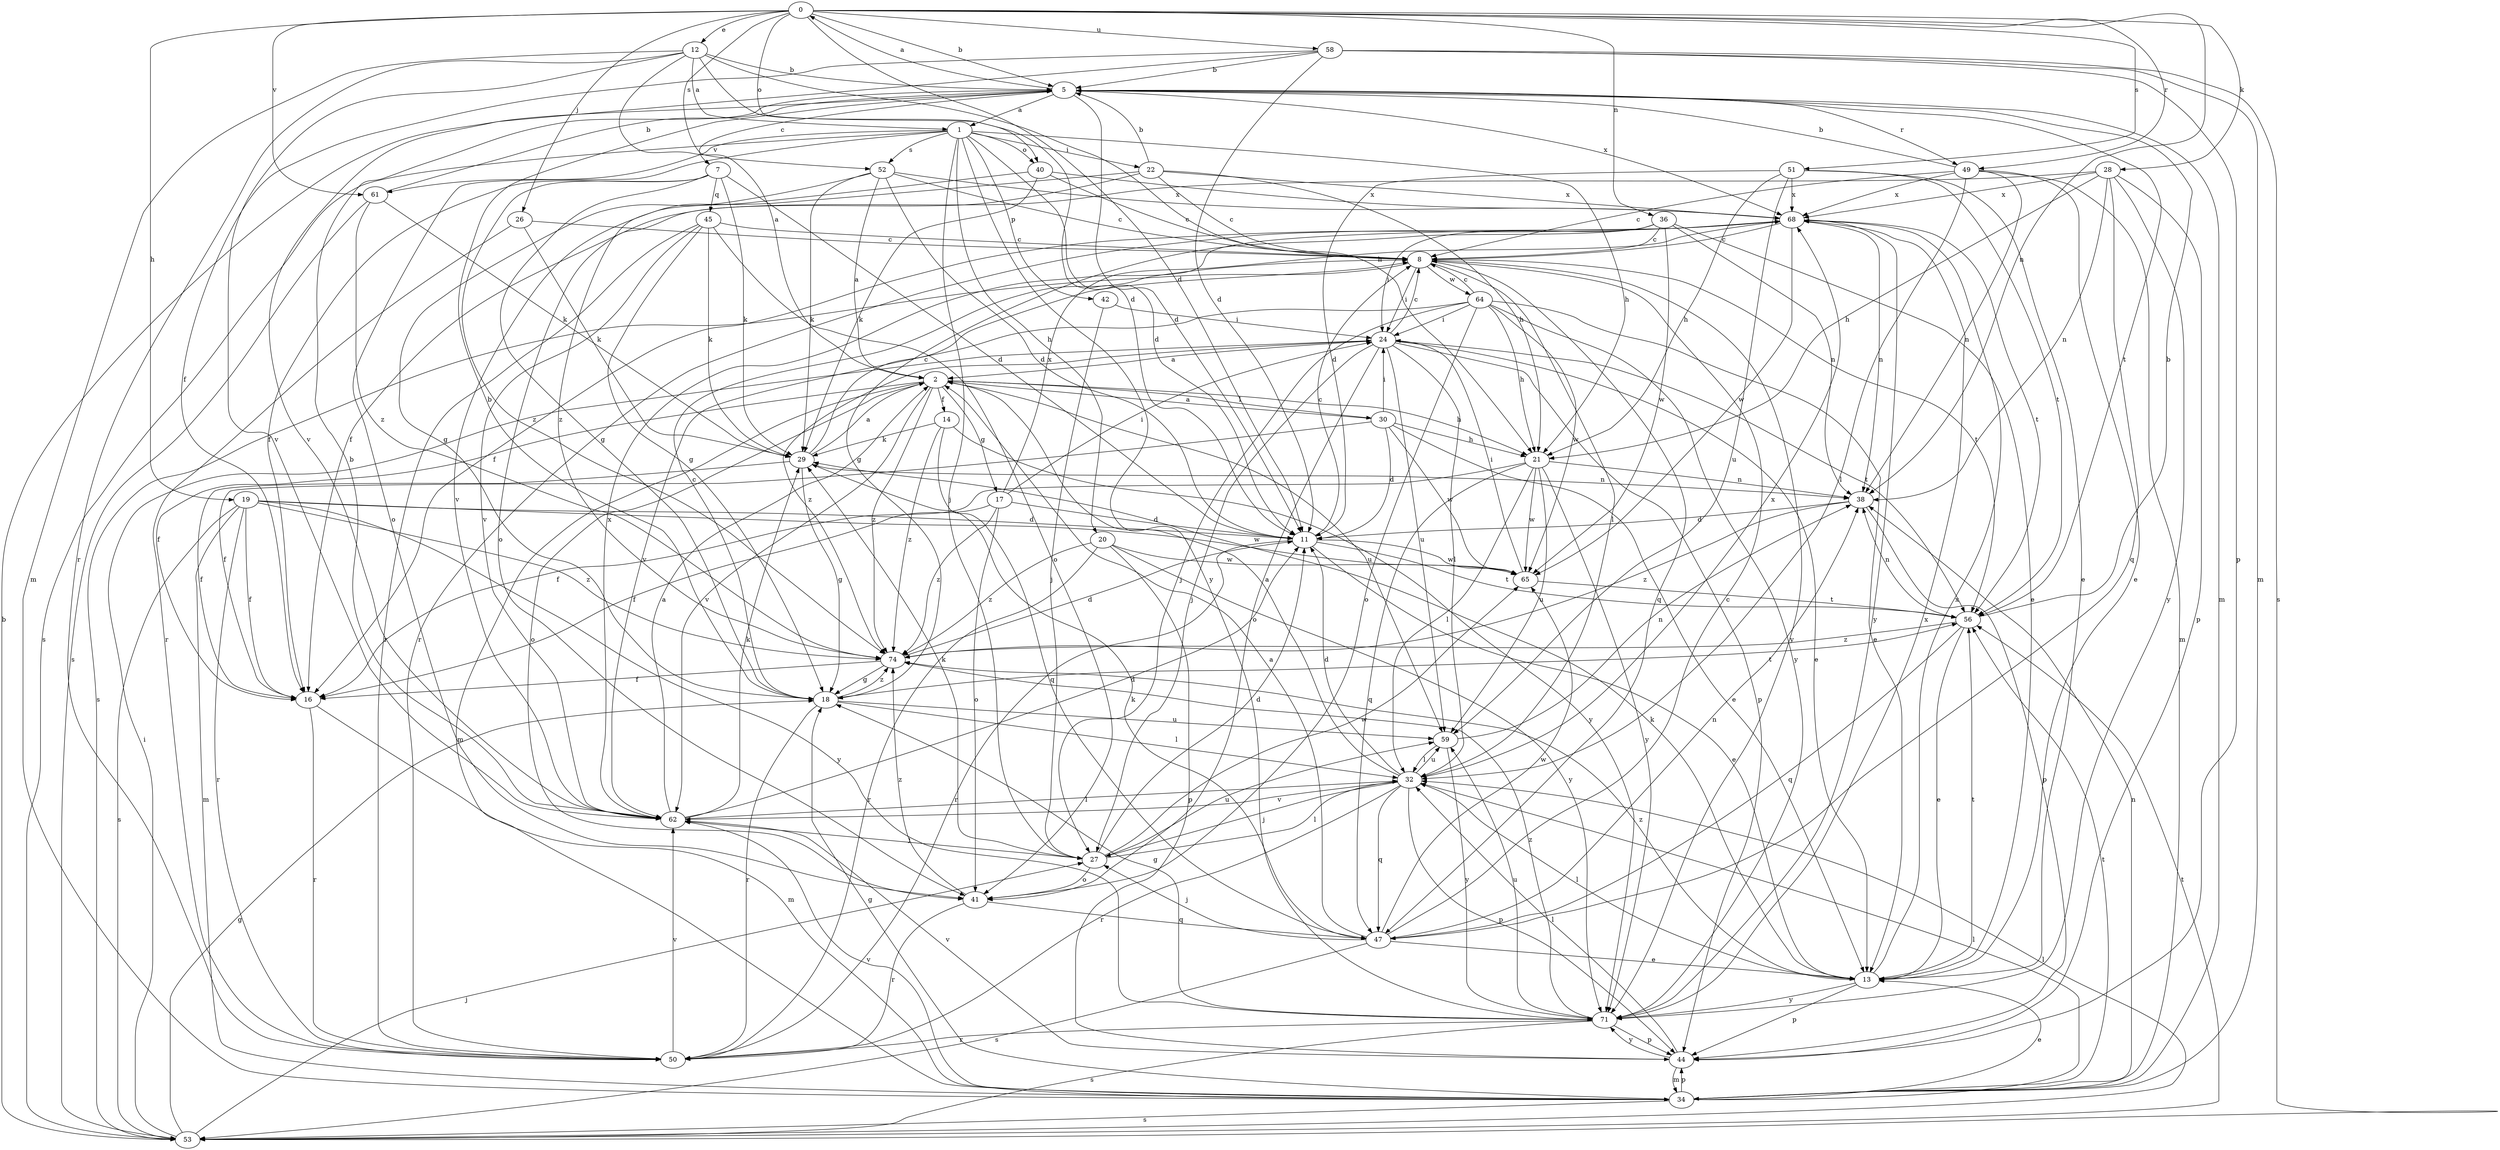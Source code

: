 strict digraph  {
0;
1;
2;
5;
7;
8;
11;
12;
13;
14;
16;
17;
18;
19;
20;
21;
22;
24;
26;
27;
28;
29;
30;
32;
34;
36;
38;
40;
41;
42;
44;
45;
47;
49;
50;
51;
52;
53;
56;
58;
59;
61;
62;
64;
65;
68;
71;
74;
0 -> 5  [label=b];
0 -> 11  [label=d];
0 -> 12  [label=e];
0 -> 19  [label=h];
0 -> 26  [label=j];
0 -> 28  [label=k];
0 -> 36  [label=n];
0 -> 38  [label=n];
0 -> 40  [label=o];
0 -> 49  [label=r];
0 -> 51  [label=s];
0 -> 52  [label=s];
0 -> 58  [label=u];
0 -> 61  [label=v];
1 -> 11  [label=d];
1 -> 20  [label=h];
1 -> 21  [label=h];
1 -> 22  [label=i];
1 -> 27  [label=j];
1 -> 40  [label=o];
1 -> 41  [label=o];
1 -> 42  [label=p];
1 -> 52  [label=s];
1 -> 53  [label=s];
1 -> 61  [label=v];
1 -> 71  [label=y];
2 -> 14  [label=f];
2 -> 16  [label=f];
2 -> 17  [label=g];
2 -> 21  [label=h];
2 -> 30  [label=l];
2 -> 34  [label=m];
2 -> 41  [label=o];
2 -> 59  [label=u];
2 -> 62  [label=v];
2 -> 74  [label=z];
5 -> 0  [label=a];
5 -> 1  [label=a];
5 -> 7  [label=c];
5 -> 11  [label=d];
5 -> 34  [label=m];
5 -> 49  [label=r];
5 -> 56  [label=t];
5 -> 68  [label=x];
7 -> 11  [label=d];
7 -> 16  [label=f];
7 -> 18  [label=g];
7 -> 29  [label=k];
7 -> 45  [label=q];
7 -> 74  [label=z];
8 -> 24  [label=i];
8 -> 32  [label=l];
8 -> 47  [label=q];
8 -> 53  [label=s];
8 -> 56  [label=t];
8 -> 64  [label=w];
8 -> 71  [label=y];
11 -> 8  [label=c];
11 -> 13  [label=e];
11 -> 50  [label=r];
11 -> 56  [label=t];
11 -> 65  [label=w];
12 -> 1  [label=a];
12 -> 2  [label=a];
12 -> 5  [label=b];
12 -> 11  [label=d];
12 -> 21  [label=h];
12 -> 34  [label=m];
12 -> 50  [label=r];
12 -> 62  [label=v];
13 -> 29  [label=k];
13 -> 32  [label=l];
13 -> 44  [label=p];
13 -> 56  [label=t];
13 -> 68  [label=x];
13 -> 71  [label=y];
13 -> 74  [label=z];
14 -> 29  [label=k];
14 -> 47  [label=q];
14 -> 71  [label=y];
14 -> 74  [label=z];
16 -> 34  [label=m];
16 -> 50  [label=r];
17 -> 11  [label=d];
17 -> 16  [label=f];
17 -> 24  [label=i];
17 -> 41  [label=o];
17 -> 68  [label=x];
17 -> 74  [label=z];
18 -> 5  [label=b];
18 -> 8  [label=c];
18 -> 32  [label=l];
18 -> 50  [label=r];
18 -> 56  [label=t];
18 -> 59  [label=u];
18 -> 74  [label=z];
19 -> 11  [label=d];
19 -> 16  [label=f];
19 -> 34  [label=m];
19 -> 50  [label=r];
19 -> 53  [label=s];
19 -> 65  [label=w];
19 -> 71  [label=y];
19 -> 74  [label=z];
20 -> 44  [label=p];
20 -> 50  [label=r];
20 -> 65  [label=w];
20 -> 71  [label=y];
20 -> 74  [label=z];
21 -> 16  [label=f];
21 -> 32  [label=l];
21 -> 38  [label=n];
21 -> 47  [label=q];
21 -> 59  [label=u];
21 -> 65  [label=w];
21 -> 71  [label=y];
22 -> 5  [label=b];
22 -> 8  [label=c];
22 -> 21  [label=h];
22 -> 41  [label=o];
22 -> 62  [label=v];
22 -> 68  [label=x];
24 -> 2  [label=a];
24 -> 8  [label=c];
24 -> 13  [label=e];
24 -> 27  [label=j];
24 -> 32  [label=l];
24 -> 41  [label=o];
24 -> 44  [label=p];
24 -> 56  [label=t];
24 -> 59  [label=u];
24 -> 74  [label=z];
26 -> 8  [label=c];
26 -> 29  [label=k];
26 -> 50  [label=r];
27 -> 11  [label=d];
27 -> 29  [label=k];
27 -> 32  [label=l];
27 -> 41  [label=o];
27 -> 59  [label=u];
27 -> 65  [label=w];
28 -> 16  [label=f];
28 -> 21  [label=h];
28 -> 38  [label=n];
28 -> 44  [label=p];
28 -> 47  [label=q];
28 -> 68  [label=x];
28 -> 71  [label=y];
29 -> 2  [label=a];
29 -> 8  [label=c];
29 -> 16  [label=f];
29 -> 18  [label=g];
29 -> 38  [label=n];
30 -> 2  [label=a];
30 -> 11  [label=d];
30 -> 13  [label=e];
30 -> 16  [label=f];
30 -> 21  [label=h];
30 -> 24  [label=i];
30 -> 65  [label=w];
32 -> 2  [label=a];
32 -> 11  [label=d];
32 -> 27  [label=j];
32 -> 44  [label=p];
32 -> 47  [label=q];
32 -> 50  [label=r];
32 -> 59  [label=u];
32 -> 62  [label=v];
32 -> 68  [label=x];
34 -> 13  [label=e];
34 -> 18  [label=g];
34 -> 32  [label=l];
34 -> 38  [label=n];
34 -> 44  [label=p];
34 -> 53  [label=s];
34 -> 56  [label=t];
34 -> 62  [label=v];
36 -> 8  [label=c];
36 -> 13  [label=e];
36 -> 18  [label=g];
36 -> 24  [label=i];
36 -> 38  [label=n];
36 -> 65  [label=w];
38 -> 11  [label=d];
38 -> 44  [label=p];
38 -> 74  [label=z];
40 -> 8  [label=c];
40 -> 29  [label=k];
40 -> 68  [label=x];
40 -> 74  [label=z];
41 -> 47  [label=q];
41 -> 50  [label=r];
41 -> 74  [label=z];
42 -> 24  [label=i];
42 -> 27  [label=j];
44 -> 32  [label=l];
44 -> 34  [label=m];
44 -> 62  [label=v];
44 -> 71  [label=y];
45 -> 8  [label=c];
45 -> 18  [label=g];
45 -> 29  [label=k];
45 -> 41  [label=o];
45 -> 50  [label=r];
45 -> 62  [label=v];
47 -> 2  [label=a];
47 -> 8  [label=c];
47 -> 13  [label=e];
47 -> 27  [label=j];
47 -> 29  [label=k];
47 -> 38  [label=n];
47 -> 53  [label=s];
47 -> 65  [label=w];
49 -> 5  [label=b];
49 -> 8  [label=c];
49 -> 13  [label=e];
49 -> 32  [label=l];
49 -> 34  [label=m];
49 -> 38  [label=n];
49 -> 68  [label=x];
50 -> 62  [label=v];
51 -> 11  [label=d];
51 -> 13  [label=e];
51 -> 21  [label=h];
51 -> 56  [label=t];
51 -> 59  [label=u];
51 -> 68  [label=x];
52 -> 2  [label=a];
52 -> 8  [label=c];
52 -> 11  [label=d];
52 -> 18  [label=g];
52 -> 29  [label=k];
52 -> 68  [label=x];
53 -> 5  [label=b];
53 -> 18  [label=g];
53 -> 24  [label=i];
53 -> 27  [label=j];
53 -> 32  [label=l];
53 -> 56  [label=t];
56 -> 5  [label=b];
56 -> 13  [label=e];
56 -> 38  [label=n];
56 -> 47  [label=q];
56 -> 74  [label=z];
58 -> 5  [label=b];
58 -> 11  [label=d];
58 -> 16  [label=f];
58 -> 34  [label=m];
58 -> 44  [label=p];
58 -> 53  [label=s];
58 -> 62  [label=v];
59 -> 32  [label=l];
59 -> 38  [label=n];
59 -> 71  [label=y];
61 -> 5  [label=b];
61 -> 29  [label=k];
61 -> 53  [label=s];
61 -> 74  [label=z];
62 -> 2  [label=a];
62 -> 5  [label=b];
62 -> 11  [label=d];
62 -> 27  [label=j];
62 -> 29  [label=k];
62 -> 32  [label=l];
62 -> 68  [label=x];
64 -> 8  [label=c];
64 -> 13  [label=e];
64 -> 21  [label=h];
64 -> 24  [label=i];
64 -> 27  [label=j];
64 -> 41  [label=o];
64 -> 62  [label=v];
64 -> 65  [label=w];
64 -> 71  [label=y];
65 -> 24  [label=i];
65 -> 56  [label=t];
68 -> 8  [label=c];
68 -> 16  [label=f];
68 -> 38  [label=n];
68 -> 50  [label=r];
68 -> 56  [label=t];
68 -> 65  [label=w];
68 -> 71  [label=y];
71 -> 18  [label=g];
71 -> 44  [label=p];
71 -> 50  [label=r];
71 -> 53  [label=s];
71 -> 59  [label=u];
71 -> 68  [label=x];
71 -> 74  [label=z];
74 -> 11  [label=d];
74 -> 16  [label=f];
74 -> 18  [label=g];
}

